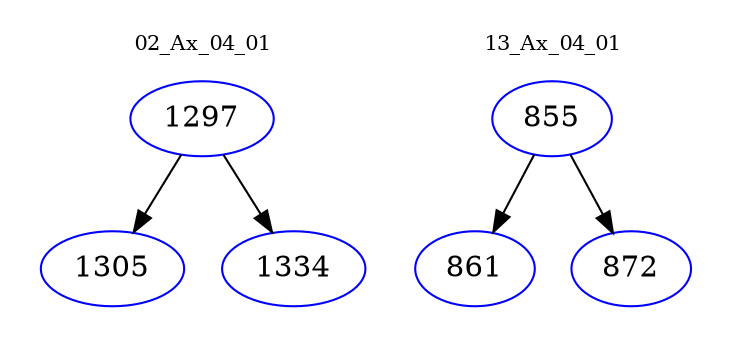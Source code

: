 digraph{
subgraph cluster_0 {
color = white
label = "02_Ax_04_01";
fontsize=10;
T0_1297 [label="1297", color="blue"]
T0_1297 -> T0_1305 [color="black"]
T0_1305 [label="1305", color="blue"]
T0_1297 -> T0_1334 [color="black"]
T0_1334 [label="1334", color="blue"]
}
subgraph cluster_1 {
color = white
label = "13_Ax_04_01";
fontsize=10;
T1_855 [label="855", color="blue"]
T1_855 -> T1_861 [color="black"]
T1_861 [label="861", color="blue"]
T1_855 -> T1_872 [color="black"]
T1_872 [label="872", color="blue"]
}
}
